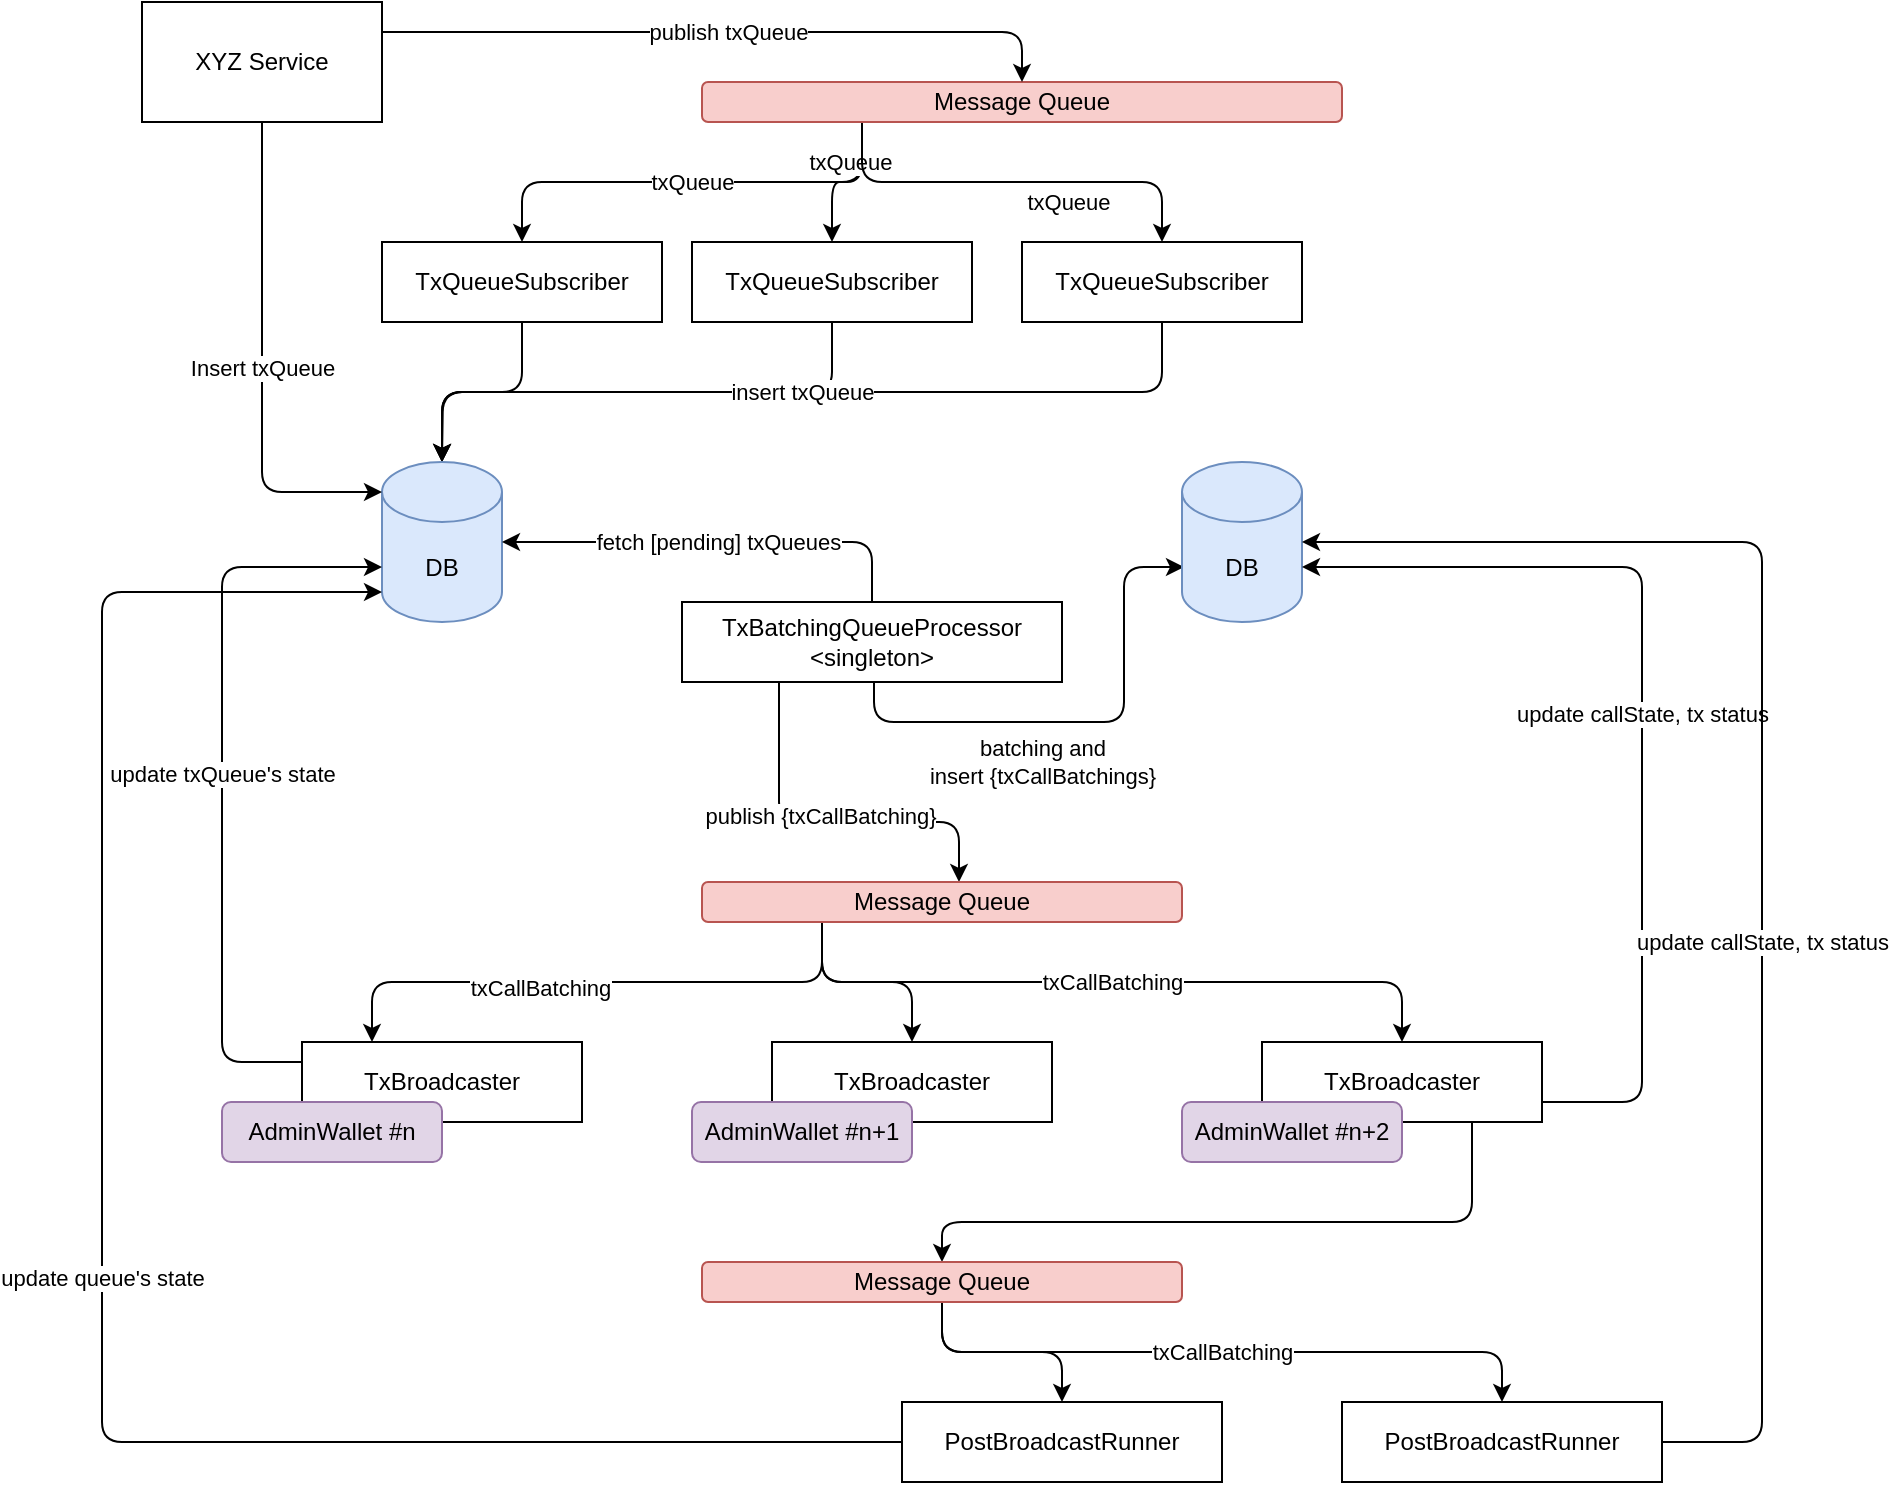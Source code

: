 <mxfile version="20.2.8" type="device"><diagram id="LIqro3bZsx2qwgPSF2_v" name="Page-1"><mxGraphModel dx="2272" dy="875" grid="1" gridSize="10" guides="1" tooltips="1" connect="1" arrows="1" fold="1" page="1" pageScale="1" pageWidth="850" pageHeight="1100" math="0" shadow="0"><root><mxCell id="0"/><mxCell id="1" parent="0"/><mxCell id="6" value="txQueue" style="edgeStyle=orthogonalEdgeStyle;html=1;exitX=0.25;exitY=1;exitDx=0;exitDy=0;entryX=0.5;entryY=0;entryDx=0;entryDy=0;" parent="1" source="2" target="3" edge="1"><mxGeometry relative="1" as="geometry"/></mxCell><mxCell id="8" value="txQueue" style="edgeStyle=orthogonalEdgeStyle;html=1;exitX=0.25;exitY=1;exitDx=0;exitDy=0;entryX=0.5;entryY=0;entryDx=0;entryDy=0;" parent="1" source="2" target="7" edge="1"><mxGeometry x="-0.046" y="-10" relative="1" as="geometry"><mxPoint as="offset"/></mxGeometry></mxCell><mxCell id="10" value="txQueue" style="edgeStyle=orthogonalEdgeStyle;html=1;exitX=0.25;exitY=1;exitDx=0;exitDy=0;entryX=0.5;entryY=0;entryDx=0;entryDy=0;" parent="1" source="2" target="9" edge="1"><mxGeometry x="0.267" y="-10" relative="1" as="geometry"><mxPoint as="offset"/></mxGeometry></mxCell><mxCell id="2" value="Message Queue" style="rounded=1;whiteSpace=wrap;html=1;fillColor=#f8cecc;strokeColor=#b85450;" parent="1" vertex="1"><mxGeometry x="320" y="120" width="320" height="20" as="geometry"/></mxCell><mxCell id="12" style="edgeStyle=orthogonalEdgeStyle;html=1;exitX=0.5;exitY=1;exitDx=0;exitDy=0;entryX=0.5;entryY=0;entryDx=0;entryDy=0;entryPerimeter=0;" parent="1" source="3" target="11" edge="1"><mxGeometry relative="1" as="geometry"/></mxCell><mxCell id="3" value="TxQueueSubscriber" style="rounded=0;whiteSpace=wrap;html=1;" parent="1" vertex="1"><mxGeometry x="160" y="200" width="140" height="40" as="geometry"/></mxCell><mxCell id="13" style="edgeStyle=orthogonalEdgeStyle;html=1;exitX=0.5;exitY=1;exitDx=0;exitDy=0;" parent="1" source="7" edge="1"><mxGeometry relative="1" as="geometry"><mxPoint x="190.0" y="310" as="targetPoint"/></mxGeometry></mxCell><mxCell id="7" value="TxQueueSubscriber" style="rounded=0;whiteSpace=wrap;html=1;" parent="1" vertex="1"><mxGeometry x="315" y="200" width="140" height="40" as="geometry"/></mxCell><mxCell id="14" value="insert txQueue" style="edgeStyle=orthogonalEdgeStyle;html=1;exitX=0.5;exitY=1;exitDx=0;exitDy=0;" parent="1" source="9" target="11" edge="1"><mxGeometry relative="1" as="geometry"/></mxCell><mxCell id="9" value="TxQueueSubscriber" style="rounded=0;whiteSpace=wrap;html=1;" parent="1" vertex="1"><mxGeometry x="480" y="200" width="140" height="40" as="geometry"/></mxCell><mxCell id="11" value="DB" style="shape=cylinder3;whiteSpace=wrap;html=1;boundedLbl=1;backgroundOutline=1;size=15;fillColor=#dae8fc;strokeColor=#6c8ebf;" parent="1" vertex="1"><mxGeometry x="160" y="310" width="60" height="80" as="geometry"/></mxCell><mxCell id="16" value="Insert txQueue" style="edgeStyle=orthogonalEdgeStyle;html=1;exitX=0.5;exitY=1;exitDx=0;exitDy=0;entryX=0;entryY=0;entryDx=0;entryDy=15;entryPerimeter=0;" parent="1" source="15" target="11" edge="1"><mxGeometry relative="1" as="geometry"/></mxCell><mxCell id="18" value="publish txQueue" style="edgeStyle=orthogonalEdgeStyle;html=1;exitX=1;exitY=0.25;exitDx=0;exitDy=0;entryX=0.5;entryY=0;entryDx=0;entryDy=0;" parent="1" source="15" target="2" edge="1"><mxGeometry relative="1" as="geometry"/></mxCell><mxCell id="15" value="XYZ Service" style="rounded=0;whiteSpace=wrap;html=1;" parent="1" vertex="1"><mxGeometry x="40" y="80" width="120" height="60" as="geometry"/></mxCell><mxCell id="21" value="fetch [pending] txQueues" style="edgeStyle=orthogonalEdgeStyle;html=1;exitX=0.5;exitY=0;exitDx=0;exitDy=0;entryX=1;entryY=0.5;entryDx=0;entryDy=0;entryPerimeter=0;" parent="1" source="19" target="11" edge="1"><mxGeometry relative="1" as="geometry"/></mxCell><mxCell id="23" value="batching and &lt;br&gt;insert {txCallBatchings}" style="edgeStyle=orthogonalEdgeStyle;html=1;exitX=0.5;exitY=1;exitDx=0;exitDy=0;entryX=0;entryY=0;entryDx=0;entryDy=52.5;entryPerimeter=0;" parent="1" edge="1"><mxGeometry x="-0.176" y="-20" relative="1" as="geometry"><mxPoint x="406" y="420" as="sourcePoint"/><mxPoint x="561" y="362.5" as="targetPoint"/><Array as="points"><mxPoint x="406" y="440"/><mxPoint x="531" y="440"/><mxPoint x="531" y="363"/></Array><mxPoint as="offset"/></mxGeometry></mxCell><mxCell id="26" style="edgeStyle=orthogonalEdgeStyle;html=1;exitX=0.25;exitY=1;exitDx=0;exitDy=0;entryX=0.25;entryY=0;entryDx=0;entryDy=0;" parent="1" edge="1"><mxGeometry relative="1" as="geometry"><mxPoint x="358.5" y="420" as="sourcePoint"/><mxPoint x="448.5" y="520" as="targetPoint"/><Array as="points"><mxPoint x="358" y="490"/><mxPoint x="448" y="490"/></Array></mxGeometry></mxCell><mxCell id="27" value="publish {txCallBatching}" style="edgeLabel;html=1;align=center;verticalAlign=middle;resizable=0;points=[];" parent="26" vertex="1" connectable="0"><mxGeometry x="-0.045" y="3" relative="1" as="geometry"><mxPoint as="offset"/></mxGeometry></mxCell><mxCell id="19" value="TxBatchingQueueProcessor&lt;br&gt;&amp;lt;singleton&amp;gt;" style="rounded=0;whiteSpace=wrap;html=1;" parent="1" vertex="1"><mxGeometry x="310" y="380" width="190" height="40" as="geometry"/></mxCell><mxCell id="22" value="DB" style="shape=cylinder3;whiteSpace=wrap;html=1;boundedLbl=1;backgroundOutline=1;size=15;fillColor=#dae8fc;strokeColor=#6c8ebf;" parent="1" vertex="1"><mxGeometry x="560" y="310" width="60" height="80" as="geometry"/></mxCell><mxCell id="31" style="edgeStyle=orthogonalEdgeStyle;html=1;exitX=0.25;exitY=1;exitDx=0;exitDy=0;entryX=0.25;entryY=0;entryDx=0;entryDy=0;" parent="1" source="25" target="28" edge="1"><mxGeometry relative="1" as="geometry"/></mxCell><mxCell id="32" value="txCallBatching" style="edgeLabel;html=1;align=center;verticalAlign=middle;resizable=0;points=[];" parent="31" vertex="1" connectable="0"><mxGeometry x="0.201" y="3" relative="1" as="geometry"><mxPoint as="offset"/></mxGeometry></mxCell><mxCell id="39" style="edgeStyle=orthogonalEdgeStyle;html=1;exitX=0.25;exitY=1;exitDx=0;exitDy=0;entryX=0.5;entryY=0;entryDx=0;entryDy=0;" parent="1" source="25" target="35" edge="1"><mxGeometry relative="1" as="geometry"/></mxCell><mxCell id="42" value="txCallBatching" style="edgeStyle=orthogonalEdgeStyle;html=1;exitX=0.25;exitY=1;exitDx=0;exitDy=0;entryX=0.5;entryY=0;entryDx=0;entryDy=0;" parent="1" source="25" target="40" edge="1"><mxGeometry relative="1" as="geometry"/></mxCell><mxCell id="25" value="Message Queue" style="rounded=1;whiteSpace=wrap;html=1;fillColor=#f8cecc;strokeColor=#b85450;" parent="1" vertex="1"><mxGeometry x="320" y="520" width="240" height="20" as="geometry"/></mxCell><mxCell id="51" value="update txQueue's state" style="edgeStyle=orthogonalEdgeStyle;html=1;exitX=0;exitY=0.25;exitDx=0;exitDy=0;entryX=0;entryY=0;entryDx=0;entryDy=52.5;entryPerimeter=0;" parent="1" source="28" target="11" edge="1"><mxGeometry relative="1" as="geometry"><Array as="points"><mxPoint x="80" y="610"/><mxPoint x="80" y="362"/></Array></mxGeometry></mxCell><mxCell id="28" value="TxBroadcaster" style="rounded=0;whiteSpace=wrap;html=1;" parent="1" vertex="1"><mxGeometry x="120" y="600" width="140" height="40" as="geometry"/></mxCell><mxCell id="29" value="AdminWallet #n" style="rounded=1;whiteSpace=wrap;html=1;fillColor=#e1d5e7;strokeColor=#9673a6;" parent="1" vertex="1"><mxGeometry x="80" y="630" width="110" height="30" as="geometry"/></mxCell><mxCell id="35" value="TxBroadcaster" style="rounded=0;whiteSpace=wrap;html=1;" parent="1" vertex="1"><mxGeometry x="355" y="600" width="140" height="40" as="geometry"/></mxCell><mxCell id="36" value="AdminWallet #n+1" style="rounded=1;whiteSpace=wrap;html=1;fillColor=#e1d5e7;strokeColor=#9673a6;" parent="1" vertex="1"><mxGeometry x="315" y="630" width="110" height="30" as="geometry"/></mxCell><mxCell id="43" value="update callState, tx status" style="edgeStyle=orthogonalEdgeStyle;html=1;exitX=1;exitY=0.75;exitDx=0;exitDy=0;entryX=1;entryY=0;entryDx=0;entryDy=52.5;entryPerimeter=0;" parent="1" source="40" target="22" edge="1"><mxGeometry relative="1" as="geometry"><Array as="points"><mxPoint x="790" y="630"/><mxPoint x="790" y="362"/></Array></mxGeometry></mxCell><mxCell id="49" style="edgeStyle=orthogonalEdgeStyle;html=1;exitX=0.75;exitY=1;exitDx=0;exitDy=0;entryX=0.5;entryY=0;entryDx=0;entryDy=0;" parent="1" source="40" target="45" edge="1"><mxGeometry relative="1" as="geometry"><Array as="points"><mxPoint x="705" y="690"/><mxPoint x="440" y="690"/></Array></mxGeometry></mxCell><mxCell id="40" value="TxBroadcaster" style="rounded=0;whiteSpace=wrap;html=1;" parent="1" vertex="1"><mxGeometry x="600" y="600" width="140" height="40" as="geometry"/></mxCell><mxCell id="41" value="AdminWallet #n+2" style="rounded=1;whiteSpace=wrap;html=1;fillColor=#e1d5e7;strokeColor=#9673a6;" parent="1" vertex="1"><mxGeometry x="560" y="630" width="110" height="30" as="geometry"/></mxCell><mxCell id="52" value="update queue's state" style="edgeStyle=orthogonalEdgeStyle;html=1;exitX=0;exitY=0.5;exitDx=0;exitDy=0;entryX=0;entryY=1;entryDx=0;entryDy=-15;entryPerimeter=0;" parent="1" source="44" target="11" edge="1"><mxGeometry relative="1" as="geometry"><Array as="points"><mxPoint x="20" y="800"/><mxPoint x="20" y="375"/></Array></mxGeometry></mxCell><mxCell id="44" value="PostBroadcastRunner" style="rounded=0;whiteSpace=wrap;html=1;" parent="1" vertex="1"><mxGeometry x="420" y="780" width="160" height="40" as="geometry"/></mxCell><mxCell id="46" style="edgeStyle=orthogonalEdgeStyle;html=1;exitX=0.5;exitY=1;exitDx=0;exitDy=0;entryX=0.5;entryY=0;entryDx=0;entryDy=0;" parent="1" source="45" target="44" edge="1"><mxGeometry relative="1" as="geometry"/></mxCell><mxCell id="48" value="txCallBatching" style="edgeStyle=orthogonalEdgeStyle;html=1;exitX=0.5;exitY=1;exitDx=0;exitDy=0;entryX=0.5;entryY=0;entryDx=0;entryDy=0;" parent="1" source="45" target="47" edge="1"><mxGeometry relative="1" as="geometry"/></mxCell><mxCell id="45" value="Message Queue" style="rounded=1;whiteSpace=wrap;html=1;fillColor=#f8cecc;strokeColor=#b85450;" parent="1" vertex="1"><mxGeometry x="320" y="710" width="240" height="20" as="geometry"/></mxCell><mxCell id="50" value="update callState, tx status" style="edgeStyle=orthogonalEdgeStyle;html=1;exitX=1;exitY=0.5;exitDx=0;exitDy=0;entryX=1;entryY=0.5;entryDx=0;entryDy=0;entryPerimeter=0;" parent="1" source="47" target="22" edge="1"><mxGeometry x="-0.178" relative="1" as="geometry"><Array as="points"><mxPoint x="850" y="800"/><mxPoint x="850" y="350"/></Array><mxPoint as="offset"/></mxGeometry></mxCell><mxCell id="47" value="PostBroadcastRunner" style="rounded=0;whiteSpace=wrap;html=1;" parent="1" vertex="1"><mxGeometry x="640" y="780" width="160" height="40" as="geometry"/></mxCell></root></mxGraphModel></diagram></mxfile>